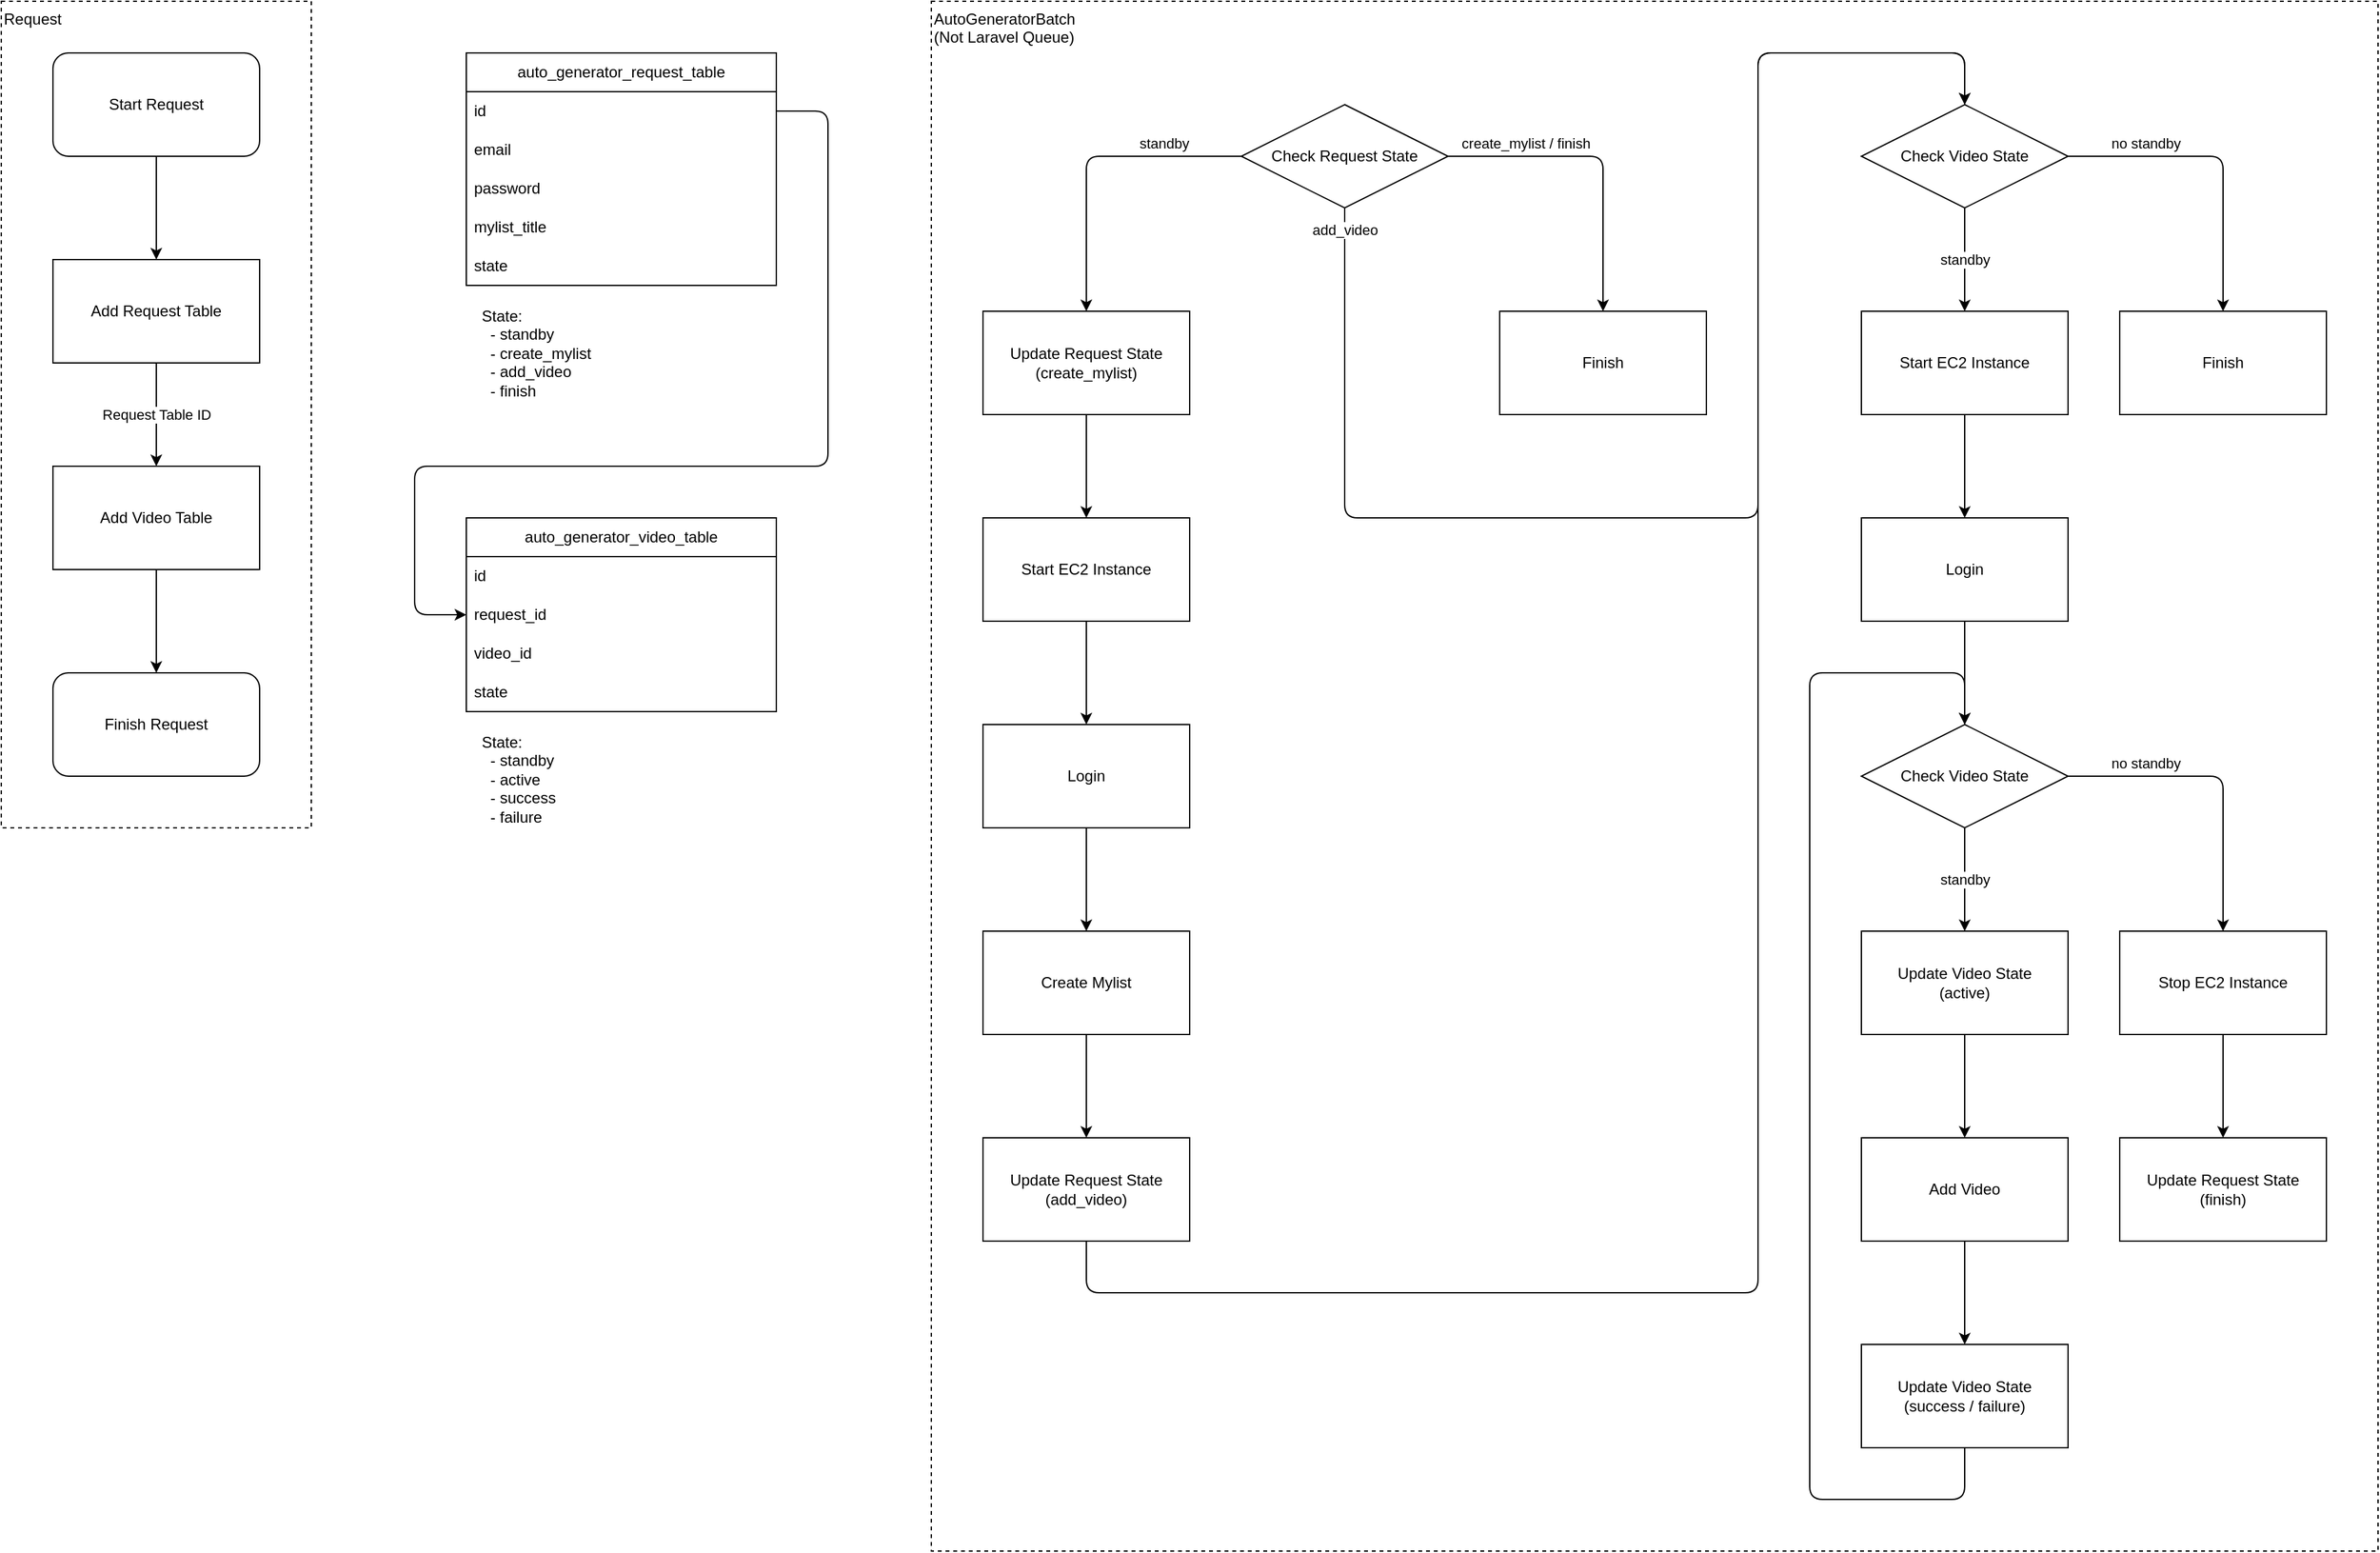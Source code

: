 <mxfile>
    <diagram id="sWTo2JRHVb5HOeHoK4x5" name="About">
        <mxGraphModel dx="1431" dy="823" grid="1" gridSize="10" guides="1" tooltips="1" connect="1" arrows="1" fold="1" page="0" pageScale="1" pageWidth="1600" pageHeight="900" math="0" shadow="0">
            <root>
                <mxCell id="0"/>
                <mxCell id="1" parent="0"/>
                <mxCell id="72" value="AutoGeneratorBatch&lt;br&gt;(Not Laravel Queue)" style="rounded=0;whiteSpace=wrap;html=1;fillColor=none;dashed=1;verticalAlign=top;align=left;" parent="1" vertex="1">
                    <mxGeometry x="720" width="1120" height="1200" as="geometry"/>
                </mxCell>
                <mxCell id="69" value="standby" style="edgeStyle=none;html=1;exitX=0.5;exitY=1;exitDx=0;exitDy=0;entryX=0.5;entryY=0;entryDx=0;entryDy=0;" parent="1" source="67" target="68" edge="1">
                    <mxGeometry relative="1" as="geometry"/>
                </mxCell>
                <mxCell id="115" value="no standby" style="edgeStyle=none;html=1;exitX=1;exitY=0.5;exitDx=0;exitDy=0;entryX=0.5;entryY=0;entryDx=0;entryDy=0;" edge="1" parent="1" source="67" target="114">
                    <mxGeometry x="-0.5" y="10" relative="1" as="geometry">
                        <Array as="points">
                            <mxPoint x="1720" y="120"/>
                        </Array>
                        <mxPoint as="offset"/>
                    </mxGeometry>
                </mxCell>
                <mxCell id="67" value="Check Video State" style="rhombus;whiteSpace=wrap;html=1;fillColor=none;" parent="1" vertex="1">
                    <mxGeometry x="1440" y="80" width="160" height="80" as="geometry"/>
                </mxCell>
                <mxCell id="71" style="edgeStyle=none;html=1;exitX=0.5;exitY=1;exitDx=0;exitDy=0;entryX=0.5;entryY=0;entryDx=0;entryDy=0;" parent="1" source="68" target="70" edge="1">
                    <mxGeometry relative="1" as="geometry"/>
                </mxCell>
                <mxCell id="68" value="Start EC2 Instance" style="rounded=0;whiteSpace=wrap;html=1;fillColor=none;" parent="1" vertex="1">
                    <mxGeometry x="1440" y="240" width="160" height="80" as="geometry"/>
                </mxCell>
                <mxCell id="75" style="edgeStyle=none;html=1;exitX=0.5;exitY=1;exitDx=0;exitDy=0;entryX=0.5;entryY=0;entryDx=0;entryDy=0;" parent="1" source="70" target="74" edge="1">
                    <mxGeometry relative="1" as="geometry"/>
                </mxCell>
                <mxCell id="70" value="Login" style="rounded=0;whiteSpace=wrap;html=1;fillColor=none;" parent="1" vertex="1">
                    <mxGeometry x="1440" y="400" width="160" height="80" as="geometry"/>
                </mxCell>
                <mxCell id="78" value="no standby" style="edgeStyle=none;html=1;exitX=1;exitY=0.5;exitDx=0;exitDy=0;entryX=0.5;entryY=0;entryDx=0;entryDy=0;" parent="1" source="74" target="77" edge="1">
                    <mxGeometry x="-0.5" y="10" relative="1" as="geometry">
                        <Array as="points">
                            <mxPoint x="1720" y="600"/>
                        </Array>
                        <mxPoint as="offset"/>
                    </mxGeometry>
                </mxCell>
                <mxCell id="79" value="standby" style="edgeStyle=none;html=1;exitX=0.5;exitY=1;exitDx=0;exitDy=0;entryX=0.5;entryY=0;entryDx=0;entryDy=0;" parent="1" source="74" target="76" edge="1">
                    <mxGeometry relative="1" as="geometry"/>
                </mxCell>
                <mxCell id="74" value="Check Video State" style="rhombus;whiteSpace=wrap;html=1;fillColor=none;" parent="1" vertex="1">
                    <mxGeometry x="1440" y="560" width="160" height="80" as="geometry"/>
                </mxCell>
                <mxCell id="83" style="edgeStyle=none;html=1;exitX=0.5;exitY=1;exitDx=0;exitDy=0;entryX=0.5;entryY=0;entryDx=0;entryDy=0;" parent="1" source="76" target="82" edge="1">
                    <mxGeometry relative="1" as="geometry"/>
                </mxCell>
                <mxCell id="76" value="Update Video State&lt;br&gt;(active)" style="rounded=0;whiteSpace=wrap;html=1;fillColor=none;" parent="1" vertex="1">
                    <mxGeometry x="1440" y="720" width="160" height="80" as="geometry"/>
                </mxCell>
                <mxCell id="KJqGeVJor_5fu2AJgVUs-117" style="edgeStyle=none;html=1;exitX=0.5;exitY=1;exitDx=0;exitDy=0;entryX=0.5;entryY=0;entryDx=0;entryDy=0;" parent="1" source="77" target="KJqGeVJor_5fu2AJgVUs-114" edge="1">
                    <mxGeometry relative="1" as="geometry"/>
                </mxCell>
                <mxCell id="77" value="Stop EC2 Instance" style="rounded=0;whiteSpace=wrap;html=1;fillColor=none;" parent="1" vertex="1">
                    <mxGeometry x="1640" y="720" width="160" height="80" as="geometry"/>
                </mxCell>
                <mxCell id="85" style="edgeStyle=none;html=1;exitX=0.5;exitY=1;exitDx=0;exitDy=0;entryX=0.5;entryY=0;entryDx=0;entryDy=0;" parent="1" source="81" target="74" edge="1">
                    <mxGeometry relative="1" as="geometry">
                        <Array as="points">
                            <mxPoint x="1520" y="1160"/>
                            <mxPoint x="1400" y="1160"/>
                            <mxPoint x="1400" y="520"/>
                            <mxPoint x="1520" y="520"/>
                        </Array>
                    </mxGeometry>
                </mxCell>
                <mxCell id="81" value="Update Video State&lt;br&gt;(success / failure)" style="rounded=0;whiteSpace=wrap;html=1;fillColor=none;" parent="1" vertex="1">
                    <mxGeometry x="1440" y="1040" width="160" height="80" as="geometry"/>
                </mxCell>
                <mxCell id="84" style="edgeStyle=none;html=1;exitX=0.5;exitY=1;exitDx=0;exitDy=0;entryX=0.5;entryY=0;entryDx=0;entryDy=0;" parent="1" source="82" target="81" edge="1">
                    <mxGeometry relative="1" as="geometry"/>
                </mxCell>
                <mxCell id="82" value="Add Video" style="rounded=0;whiteSpace=wrap;html=1;fillColor=none;" parent="1" vertex="1">
                    <mxGeometry x="1440" y="880" width="160" height="80" as="geometry"/>
                </mxCell>
                <mxCell id="86" value="Request" style="rounded=0;whiteSpace=wrap;html=1;fillColor=none;dashed=1;verticalAlign=top;align=left;" parent="1" vertex="1">
                    <mxGeometry width="240" height="640" as="geometry"/>
                </mxCell>
                <mxCell id="91" style="edgeStyle=none;html=1;exitX=0.5;exitY=1;exitDx=0;exitDy=0;entryX=0.5;entryY=0;entryDx=0;entryDy=0;" parent="1" source="87" target="88" edge="1">
                    <mxGeometry relative="1" as="geometry"/>
                </mxCell>
                <mxCell id="87" value="Start Request" style="rounded=1;whiteSpace=wrap;html=1;fillColor=none;" parent="1" vertex="1">
                    <mxGeometry x="40" y="40" width="160" height="80" as="geometry"/>
                </mxCell>
                <mxCell id="92" value="Request Table ID" style="edgeStyle=none;html=1;exitX=0.5;exitY=1;exitDx=0;exitDy=0;entryX=0.5;entryY=0;entryDx=0;entryDy=0;" parent="1" source="88" target="89" edge="1">
                    <mxGeometry relative="1" as="geometry"/>
                </mxCell>
                <mxCell id="88" value="Add Request Table" style="rounded=0;whiteSpace=wrap;html=1;fillColor=none;" parent="1" vertex="1">
                    <mxGeometry x="40" y="200" width="160" height="80" as="geometry"/>
                </mxCell>
                <mxCell id="93" style="edgeStyle=none;html=1;exitX=0.5;exitY=1;exitDx=0;exitDy=0;entryX=0.5;entryY=0;entryDx=0;entryDy=0;" parent="1" source="89" target="90" edge="1">
                    <mxGeometry relative="1" as="geometry"/>
                </mxCell>
                <mxCell id="89" value="Add Video Table" style="rounded=0;whiteSpace=wrap;html=1;fillColor=none;" parent="1" vertex="1">
                    <mxGeometry x="40" y="360" width="160" height="80" as="geometry"/>
                </mxCell>
                <mxCell id="90" value="Finish Request" style="rounded=1;whiteSpace=wrap;html=1;fillColor=none;" parent="1" vertex="1">
                    <mxGeometry x="40" y="520" width="160" height="80" as="geometry"/>
                </mxCell>
                <mxCell id="94" value="auto_generator_request_table" style="swimlane;fontStyle=0;childLayout=stackLayout;horizontal=1;startSize=30;horizontalStack=0;resizeParent=1;resizeParentMax=0;resizeLast=0;collapsible=1;marginBottom=0;whiteSpace=wrap;html=1;" parent="1" vertex="1">
                    <mxGeometry x="360" y="40" width="240" height="180" as="geometry"/>
                </mxCell>
                <mxCell id="95" value="id" style="text;strokeColor=none;fillColor=none;align=left;verticalAlign=middle;spacingLeft=4;spacingRight=4;overflow=hidden;points=[[0,0.5],[1,0.5]];portConstraint=eastwest;rotatable=0;whiteSpace=wrap;html=1;dashed=1;" parent="94" vertex="1">
                    <mxGeometry y="30" width="240" height="30" as="geometry"/>
                </mxCell>
                <mxCell id="96" value="email" style="text;strokeColor=none;fillColor=none;align=left;verticalAlign=middle;spacingLeft=4;spacingRight=4;overflow=hidden;points=[[0,0.5],[1,0.5]];portConstraint=eastwest;rotatable=0;whiteSpace=wrap;html=1;" parent="94" vertex="1">
                    <mxGeometry y="60" width="240" height="30" as="geometry"/>
                </mxCell>
                <mxCell id="98" value="password" style="text;strokeColor=none;fillColor=none;align=left;verticalAlign=middle;spacingLeft=4;spacingRight=4;overflow=hidden;points=[[0,0.5],[1,0.5]];portConstraint=eastwest;rotatable=0;whiteSpace=wrap;html=1;" parent="94" vertex="1">
                    <mxGeometry y="90" width="240" height="30" as="geometry"/>
                </mxCell>
                <mxCell id="97" value="mylist_title" style="text;strokeColor=none;fillColor=none;align=left;verticalAlign=middle;spacingLeft=4;spacingRight=4;overflow=hidden;points=[[0,0.5],[1,0.5]];portConstraint=eastwest;rotatable=0;whiteSpace=wrap;html=1;" parent="94" vertex="1">
                    <mxGeometry y="120" width="240" height="30" as="geometry"/>
                </mxCell>
                <mxCell id="110" value="state" style="text;strokeColor=none;fillColor=none;align=left;verticalAlign=middle;spacingLeft=4;spacingRight=4;overflow=hidden;points=[[0,0.5],[1,0.5]];portConstraint=eastwest;rotatable=0;whiteSpace=wrap;html=1;" parent="94" vertex="1">
                    <mxGeometry y="150" width="240" height="30" as="geometry"/>
                </mxCell>
                <mxCell id="99" value="auto_generator_video_table" style="swimlane;fontStyle=0;childLayout=stackLayout;horizontal=1;startSize=30;horizontalStack=0;resizeParent=1;resizeParentMax=0;resizeLast=0;collapsible=1;marginBottom=0;whiteSpace=wrap;html=1;" parent="1" vertex="1">
                    <mxGeometry x="360" y="400" width="240" height="150" as="geometry"/>
                </mxCell>
                <mxCell id="100" value="id" style="text;strokeColor=none;fillColor=none;align=left;verticalAlign=middle;spacingLeft=4;spacingRight=4;overflow=hidden;points=[[0,0.5],[1,0.5]];portConstraint=eastwest;rotatable=0;whiteSpace=wrap;html=1;dashed=1;" parent="99" vertex="1">
                    <mxGeometry y="30" width="240" height="30" as="geometry"/>
                </mxCell>
                <mxCell id="101" value="request_id" style="text;strokeColor=none;fillColor=none;align=left;verticalAlign=middle;spacingLeft=4;spacingRight=4;overflow=hidden;points=[[0,0.5],[1,0.5]];portConstraint=eastwest;rotatable=0;whiteSpace=wrap;html=1;" parent="99" vertex="1">
                    <mxGeometry y="60" width="240" height="30" as="geometry"/>
                </mxCell>
                <mxCell id="102" value="video_id" style="text;strokeColor=none;fillColor=none;align=left;verticalAlign=middle;spacingLeft=4;spacingRight=4;overflow=hidden;points=[[0,0.5],[1,0.5]];portConstraint=eastwest;rotatable=0;whiteSpace=wrap;html=1;" parent="99" vertex="1">
                    <mxGeometry y="90" width="240" height="30" as="geometry"/>
                </mxCell>
                <mxCell id="103" value="state" style="text;strokeColor=none;fillColor=none;align=left;verticalAlign=middle;spacingLeft=4;spacingRight=4;overflow=hidden;points=[[0,0.5],[1,0.5]];portConstraint=eastwest;rotatable=0;whiteSpace=wrap;html=1;" parent="99" vertex="1">
                    <mxGeometry y="120" width="240" height="30" as="geometry"/>
                </mxCell>
                <mxCell id="109" value="State:&lt;br&gt;&amp;nbsp; - standby&lt;br&gt;&amp;nbsp; - active&lt;br&gt;&amp;nbsp; - success&lt;br&gt;&amp;nbsp; - failure" style="text;html=1;strokeColor=none;fillColor=none;align=left;verticalAlign=top;whiteSpace=wrap;rounded=0;dashed=1;" parent="1" vertex="1">
                    <mxGeometry x="370" y="560" width="70" height="90" as="geometry"/>
                </mxCell>
                <mxCell id="111" value="State:&lt;br&gt;&amp;nbsp; - standby&lt;br&gt;&amp;nbsp; - create_mylist&lt;br&gt;&amp;nbsp; - add_video&lt;br&gt;&amp;nbsp; - finish" style="text;html=1;strokeColor=none;fillColor=none;align=left;verticalAlign=top;whiteSpace=wrap;rounded=0;dashed=1;" parent="1" vertex="1">
                    <mxGeometry x="370" y="230" width="100" height="90" as="geometry"/>
                </mxCell>
                <mxCell id="113" style="edgeStyle=none;html=1;exitX=1;exitY=0.5;exitDx=0;exitDy=0;entryX=0;entryY=0.5;entryDx=0;entryDy=0;" parent="1" source="95" target="101" edge="1">
                    <mxGeometry relative="1" as="geometry">
                        <Array as="points">
                            <mxPoint x="640" y="85"/>
                            <mxPoint x="640" y="360"/>
                            <mxPoint x="320" y="360"/>
                            <mxPoint x="320" y="475"/>
                        </Array>
                    </mxGeometry>
                </mxCell>
                <mxCell id="KJqGeVJor_5fu2AJgVUs-120" value="standby" style="edgeStyle=none;html=1;exitX=0;exitY=0.5;exitDx=0;exitDy=0;entryX=0.5;entryY=0;entryDx=0;entryDy=0;" parent="1" source="KJqGeVJor_5fu2AJgVUs-113" target="KJqGeVJor_5fu2AJgVUs-126" edge="1">
                    <mxGeometry x="-0.5" y="-10" relative="1" as="geometry">
                        <Array as="points">
                            <mxPoint x="840" y="120"/>
                        </Array>
                        <mxPoint as="offset"/>
                    </mxGeometry>
                </mxCell>
                <mxCell id="118" value="create_mylist / finish" style="edgeStyle=none;html=1;exitX=1;exitY=0.5;exitDx=0;exitDy=0;entryX=0.5;entryY=0;entryDx=0;entryDy=0;" edge="1" parent="1" source="KJqGeVJor_5fu2AJgVUs-113" target="117">
                    <mxGeometry x="-0.5" y="10" relative="1" as="geometry">
                        <Array as="points">
                            <mxPoint x="1240" y="120"/>
                        </Array>
                        <mxPoint as="offset"/>
                    </mxGeometry>
                </mxCell>
                <mxCell id="119" value="add_video" style="edgeStyle=none;html=1;exitX=0.5;exitY=1;exitDx=0;exitDy=0;entryX=0.5;entryY=0;entryDx=0;entryDy=0;" edge="1" parent="1" source="KJqGeVJor_5fu2AJgVUs-113" target="67">
                    <mxGeometry x="-0.97" relative="1" as="geometry">
                        <Array as="points">
                            <mxPoint x="1040" y="400"/>
                            <mxPoint x="1360" y="400"/>
                            <mxPoint x="1360" y="40"/>
                            <mxPoint x="1520" y="40"/>
                        </Array>
                        <mxPoint as="offset"/>
                    </mxGeometry>
                </mxCell>
                <mxCell id="KJqGeVJor_5fu2AJgVUs-113" value="Check Request State" style="rhombus;whiteSpace=wrap;html=1;fillColor=none;" parent="1" vertex="1">
                    <mxGeometry x="960" y="80" width="160" height="80" as="geometry"/>
                </mxCell>
                <mxCell id="KJqGeVJor_5fu2AJgVUs-114" value="Update Request State&lt;br&gt;(finish)" style="rounded=0;whiteSpace=wrap;html=1;fillColor=none;" parent="1" vertex="1">
                    <mxGeometry x="1640" y="880" width="160" height="80" as="geometry"/>
                </mxCell>
                <mxCell id="KJqGeVJor_5fu2AJgVUs-122" style="edgeStyle=none;html=1;exitX=0.5;exitY=1;exitDx=0;exitDy=0;entryX=0.5;entryY=0;entryDx=0;entryDy=0;" parent="1" source="KJqGeVJor_5fu2AJgVUs-119" target="KJqGeVJor_5fu2AJgVUs-121" edge="1">
                    <mxGeometry relative="1" as="geometry"/>
                </mxCell>
                <mxCell id="KJqGeVJor_5fu2AJgVUs-119" value="Start EC2 Instance" style="rounded=0;whiteSpace=wrap;html=1;fillColor=none;" parent="1" vertex="1">
                    <mxGeometry x="760" y="400" width="160" height="80" as="geometry"/>
                </mxCell>
                <mxCell id="KJqGeVJor_5fu2AJgVUs-130" style="edgeStyle=none;html=1;exitX=0.5;exitY=1;exitDx=0;exitDy=0;entryX=0.5;entryY=0;entryDx=0;entryDy=0;startArrow=none;startFill=0;" parent="1" source="KJqGeVJor_5fu2AJgVUs-121" target="KJqGeVJor_5fu2AJgVUs-128" edge="1">
                    <mxGeometry relative="1" as="geometry"/>
                </mxCell>
                <mxCell id="KJqGeVJor_5fu2AJgVUs-121" value="Login" style="rounded=0;whiteSpace=wrap;html=1;fillColor=none;" parent="1" vertex="1">
                    <mxGeometry x="760" y="560" width="160" height="80" as="geometry"/>
                </mxCell>
                <mxCell id="KJqGeVJor_5fu2AJgVUs-127" style="edgeStyle=none;html=1;exitX=0.5;exitY=1;exitDx=0;exitDy=0;entryX=0.5;entryY=0;entryDx=0;entryDy=0;" parent="1" source="KJqGeVJor_5fu2AJgVUs-126" target="KJqGeVJor_5fu2AJgVUs-119" edge="1">
                    <mxGeometry relative="1" as="geometry"/>
                </mxCell>
                <mxCell id="KJqGeVJor_5fu2AJgVUs-126" value="Update Request State&lt;br&gt;(create_mylist)" style="rounded=0;whiteSpace=wrap;html=1;fillColor=none;" parent="1" vertex="1">
                    <mxGeometry x="760" y="240" width="160" height="80" as="geometry"/>
                </mxCell>
                <mxCell id="KJqGeVJor_5fu2AJgVUs-132" style="edgeStyle=none;html=1;exitX=0.5;exitY=1;exitDx=0;exitDy=0;entryX=0.5;entryY=0;entryDx=0;entryDy=0;startArrow=none;startFill=0;" parent="1" source="KJqGeVJor_5fu2AJgVUs-128" target="KJqGeVJor_5fu2AJgVUs-131" edge="1">
                    <mxGeometry relative="1" as="geometry"/>
                </mxCell>
                <mxCell id="KJqGeVJor_5fu2AJgVUs-128" value="Create Mylist" style="rounded=0;whiteSpace=wrap;html=1;fillColor=none;" parent="1" vertex="1">
                    <mxGeometry x="760" y="720" width="160" height="80" as="geometry"/>
                </mxCell>
                <mxCell id="120" style="edgeStyle=none;html=1;exitX=0.5;exitY=1;exitDx=0;exitDy=0;entryX=0.5;entryY=0;entryDx=0;entryDy=0;" edge="1" parent="1" source="KJqGeVJor_5fu2AJgVUs-131" target="67">
                    <mxGeometry relative="1" as="geometry">
                        <mxPoint x="1300" y="400" as="targetPoint"/>
                        <Array as="points">
                            <mxPoint x="840" y="1000"/>
                            <mxPoint x="1360" y="1000"/>
                            <mxPoint x="1360" y="40"/>
                            <mxPoint x="1520" y="40"/>
                        </Array>
                    </mxGeometry>
                </mxCell>
                <mxCell id="KJqGeVJor_5fu2AJgVUs-131" value="Update Request State&lt;br&gt;(add_video)" style="rounded=0;whiteSpace=wrap;html=1;fillColor=none;" parent="1" vertex="1">
                    <mxGeometry x="760" y="880" width="160" height="80" as="geometry"/>
                </mxCell>
                <mxCell id="114" value="Finish" style="rounded=0;whiteSpace=wrap;html=1;fillColor=none;" vertex="1" parent="1">
                    <mxGeometry x="1640" y="240" width="160" height="80" as="geometry"/>
                </mxCell>
                <mxCell id="117" value="Finish" style="rounded=0;whiteSpace=wrap;html=1;fillColor=none;" vertex="1" parent="1">
                    <mxGeometry x="1160" y="240" width="160" height="80" as="geometry"/>
                </mxCell>
            </root>
        </mxGraphModel>
    </diagram>
    <diagram id="ATQwuXF4aIlAJegVu6kh" name="Component">
        <mxGraphModel dx="-1014" dy="392" grid="1" gridSize="10" guides="1" tooltips="1" connect="1" arrows="1" fold="1" page="0" pageScale="1" pageWidth="1600" pageHeight="900" math="0" shadow="0">
            <root>
                <mxCell id="0"/>
                <mxCell id="1" parent="0"/>
                <mxCell id="7EZysvjOZZAMbth5Q6qy-29" value="&lt;font style=&quot;font-size: 13px;&quot;&gt;Selenium Server&lt;/font&gt;" style="rounded=1;whiteSpace=wrap;html=1;fillColor=none;fontSize=13;" parent="1" vertex="1">
                    <mxGeometry x="2840" y="1240" width="160" height="80" as="geometry"/>
                </mxCell>
                <mxCell id="7EZysvjOZZAMbth5Q6qy-30" value="Batch" style="rounded=0;whiteSpace=wrap;html=1;fontSize=13;fillColor=none;align=left;verticalAlign=bottom;dashed=1;" parent="1" vertex="1">
                    <mxGeometry x="2480" y="760" width="240" height="160" as="geometry"/>
                </mxCell>
                <mxCell id="kYwk0Yuz-chbymsGJy9v-8" style="edgeStyle=none;html=1;exitX=1;exitY=0.5;exitDx=0;exitDy=0;entryX=0;entryY=0.5;entryDx=0;entryDy=0;startArrow=classic;startFill=1;" parent="1" source="7EZysvjOZZAMbth5Q6qy-32" target="kYwk0Yuz-chbymsGJy9v-2" edge="1">
                    <mxGeometry relative="1" as="geometry"/>
                </mxCell>
                <mxCell id="kYwk0Yuz-chbymsGJy9v-9" style="edgeStyle=none;html=1;exitX=1;exitY=0.5;exitDx=0;exitDy=0;entryX=0;entryY=0.5;entryDx=0;entryDy=0;startArrow=classic;startFill=1;" parent="1" source="7EZysvjOZZAMbth5Q6qy-32" target="kYwk0Yuz-chbymsGJy9v-4" edge="1">
                    <mxGeometry relative="1" as="geometry">
                        <Array as="points">
                            <mxPoint x="2760" y="840"/>
                            <mxPoint x="2760" y="1080"/>
                        </Array>
                    </mxGeometry>
                </mxCell>
                <mxCell id="7EZysvjOZZAMbth5Q6qy-32" value="&lt;span style=&quot;font-size: 12px; text-align: left;&quot;&gt;Automatic Niconico&lt;br&gt;Mylist Generator Batch&lt;/span&gt;" style="rounded=1;whiteSpace=wrap;html=1;fillColor=none;fontSize=13;" parent="1" vertex="1">
                    <mxGeometry x="2520" y="800" width="160" height="80" as="geometry"/>
                </mxCell>
                <mxCell id="7EZysvjOZZAMbth5Q6qy-38" value="Service" style="rounded=0;whiteSpace=wrap;html=1;fontSize=13;fillColor=none;align=left;verticalAlign=bottom;dashed=1;" parent="1" vertex="1">
                    <mxGeometry x="2480" y="400" width="240" height="160" as="geometry"/>
                </mxCell>
                <mxCell id="7EZysvjOZZAMbth5Q6qy-39" value="Helper" style="rounded=0;whiteSpace=wrap;html=1;fontSize=13;fillColor=none;align=left;verticalAlign=bottom;dashed=1;" parent="1" vertex="1">
                    <mxGeometry x="2800" y="400" width="240" height="280" as="geometry"/>
                </mxCell>
                <mxCell id="xn-UdhNYjjH1gmHuBQE2-4" style="edgeStyle=none;html=1;exitX=1;exitY=0.5;exitDx=0;exitDy=0;entryX=0;entryY=0.5;entryDx=0;entryDy=0;startArrow=classic;startFill=1;" parent="1" source="7EZysvjOZZAMbth5Q6qy-40" target="7EZysvjOZZAMbth5Q6qy-43" edge="1">
                    <mxGeometry relative="1" as="geometry">
                        <Array as="points">
                            <mxPoint x="2760" y="480"/>
                            <mxPoint x="2760" y="600"/>
                        </Array>
                    </mxGeometry>
                </mxCell>
                <mxCell id="kYwk0Yuz-chbymsGJy9v-7" style="edgeStyle=none;html=1;exitX=1;exitY=0.5;exitDx=0;exitDy=0;entryX=0;entryY=0.5;entryDx=0;entryDy=0;startArrow=classic;startFill=1;" parent="1" source="7EZysvjOZZAMbth5Q6qy-40" target="7EZysvjOZZAMbth5Q6qy-44" edge="1">
                    <mxGeometry relative="1" as="geometry"/>
                </mxCell>
                <mxCell id="7EZysvjOZZAMbth5Q6qy-40" value="Automatic Niconico&lt;br&gt;Mylist Generator Service" style="rounded=1;whiteSpace=wrap;html=1;fillColor=none;fontSize=13;" parent="1" vertex="1">
                    <mxGeometry x="2520" y="440" width="160" height="80" as="geometry"/>
                </mxCell>
                <mxCell id="7EZysvjOZZAMbth5Q6qy-43" value="Mylist Assistant Helper" style="rounded=1;whiteSpace=wrap;html=1;fillColor=none;fontSize=13;" parent="1" vertex="1">
                    <mxGeometry x="2840" y="560" width="160" height="80" as="geometry"/>
                </mxCell>
                <mxCell id="7EZysvjOZZAMbth5Q6qy-44" value="Authentication Helper" style="rounded=1;whiteSpace=wrap;html=1;fillColor=none;fontSize=13;" parent="1" vertex="1">
                    <mxGeometry x="2840" y="440" width="160" height="80" as="geometry"/>
                </mxCell>
                <mxCell id="kYwk0Yuz-chbymsGJy9v-1" value="Service" style="rounded=0;whiteSpace=wrap;html=1;fontSize=13;fillColor=none;align=left;verticalAlign=bottom;dashed=1;" parent="1" vertex="1">
                    <mxGeometry x="2800" y="760" width="240" height="160" as="geometry"/>
                </mxCell>
                <mxCell id="kYwk0Yuz-chbymsGJy9v-2" value="AWS Service" style="rounded=1;whiteSpace=wrap;html=1;fillColor=none;fontSize=13;" parent="1" vertex="1">
                    <mxGeometry x="2840" y="800" width="160" height="80" as="geometry"/>
                </mxCell>
                <mxCell id="kYwk0Yuz-chbymsGJy9v-3" value="Helper" style="rounded=0;whiteSpace=wrap;html=1;fontSize=13;fillColor=none;align=left;verticalAlign=bottom;dashed=1;" parent="1" vertex="1">
                    <mxGeometry x="2800" y="1000" width="240" height="170" as="geometry"/>
                </mxCell>
                <mxCell id="kYwk0Yuz-chbymsGJy9v-10" style="edgeStyle=none;html=1;exitX=0.5;exitY=1;exitDx=0;exitDy=0;entryX=0.5;entryY=0;entryDx=0;entryDy=0;startArrow=classic;startFill=1;" parent="1" source="kYwk0Yuz-chbymsGJy9v-4" target="7EZysvjOZZAMbth5Q6qy-29" edge="1">
                    <mxGeometry relative="1" as="geometry"/>
                </mxCell>
                <mxCell id="kYwk0Yuz-chbymsGJy9v-4" value="Selenium Helper" style="rounded=1;whiteSpace=wrap;html=1;fillColor=none;fontSize=13;" parent="1" vertex="1">
                    <mxGeometry x="2840" y="1040" width="160" height="80" as="geometry"/>
                </mxCell>
            </root>
        </mxGraphModel>
    </diagram>
</mxfile>